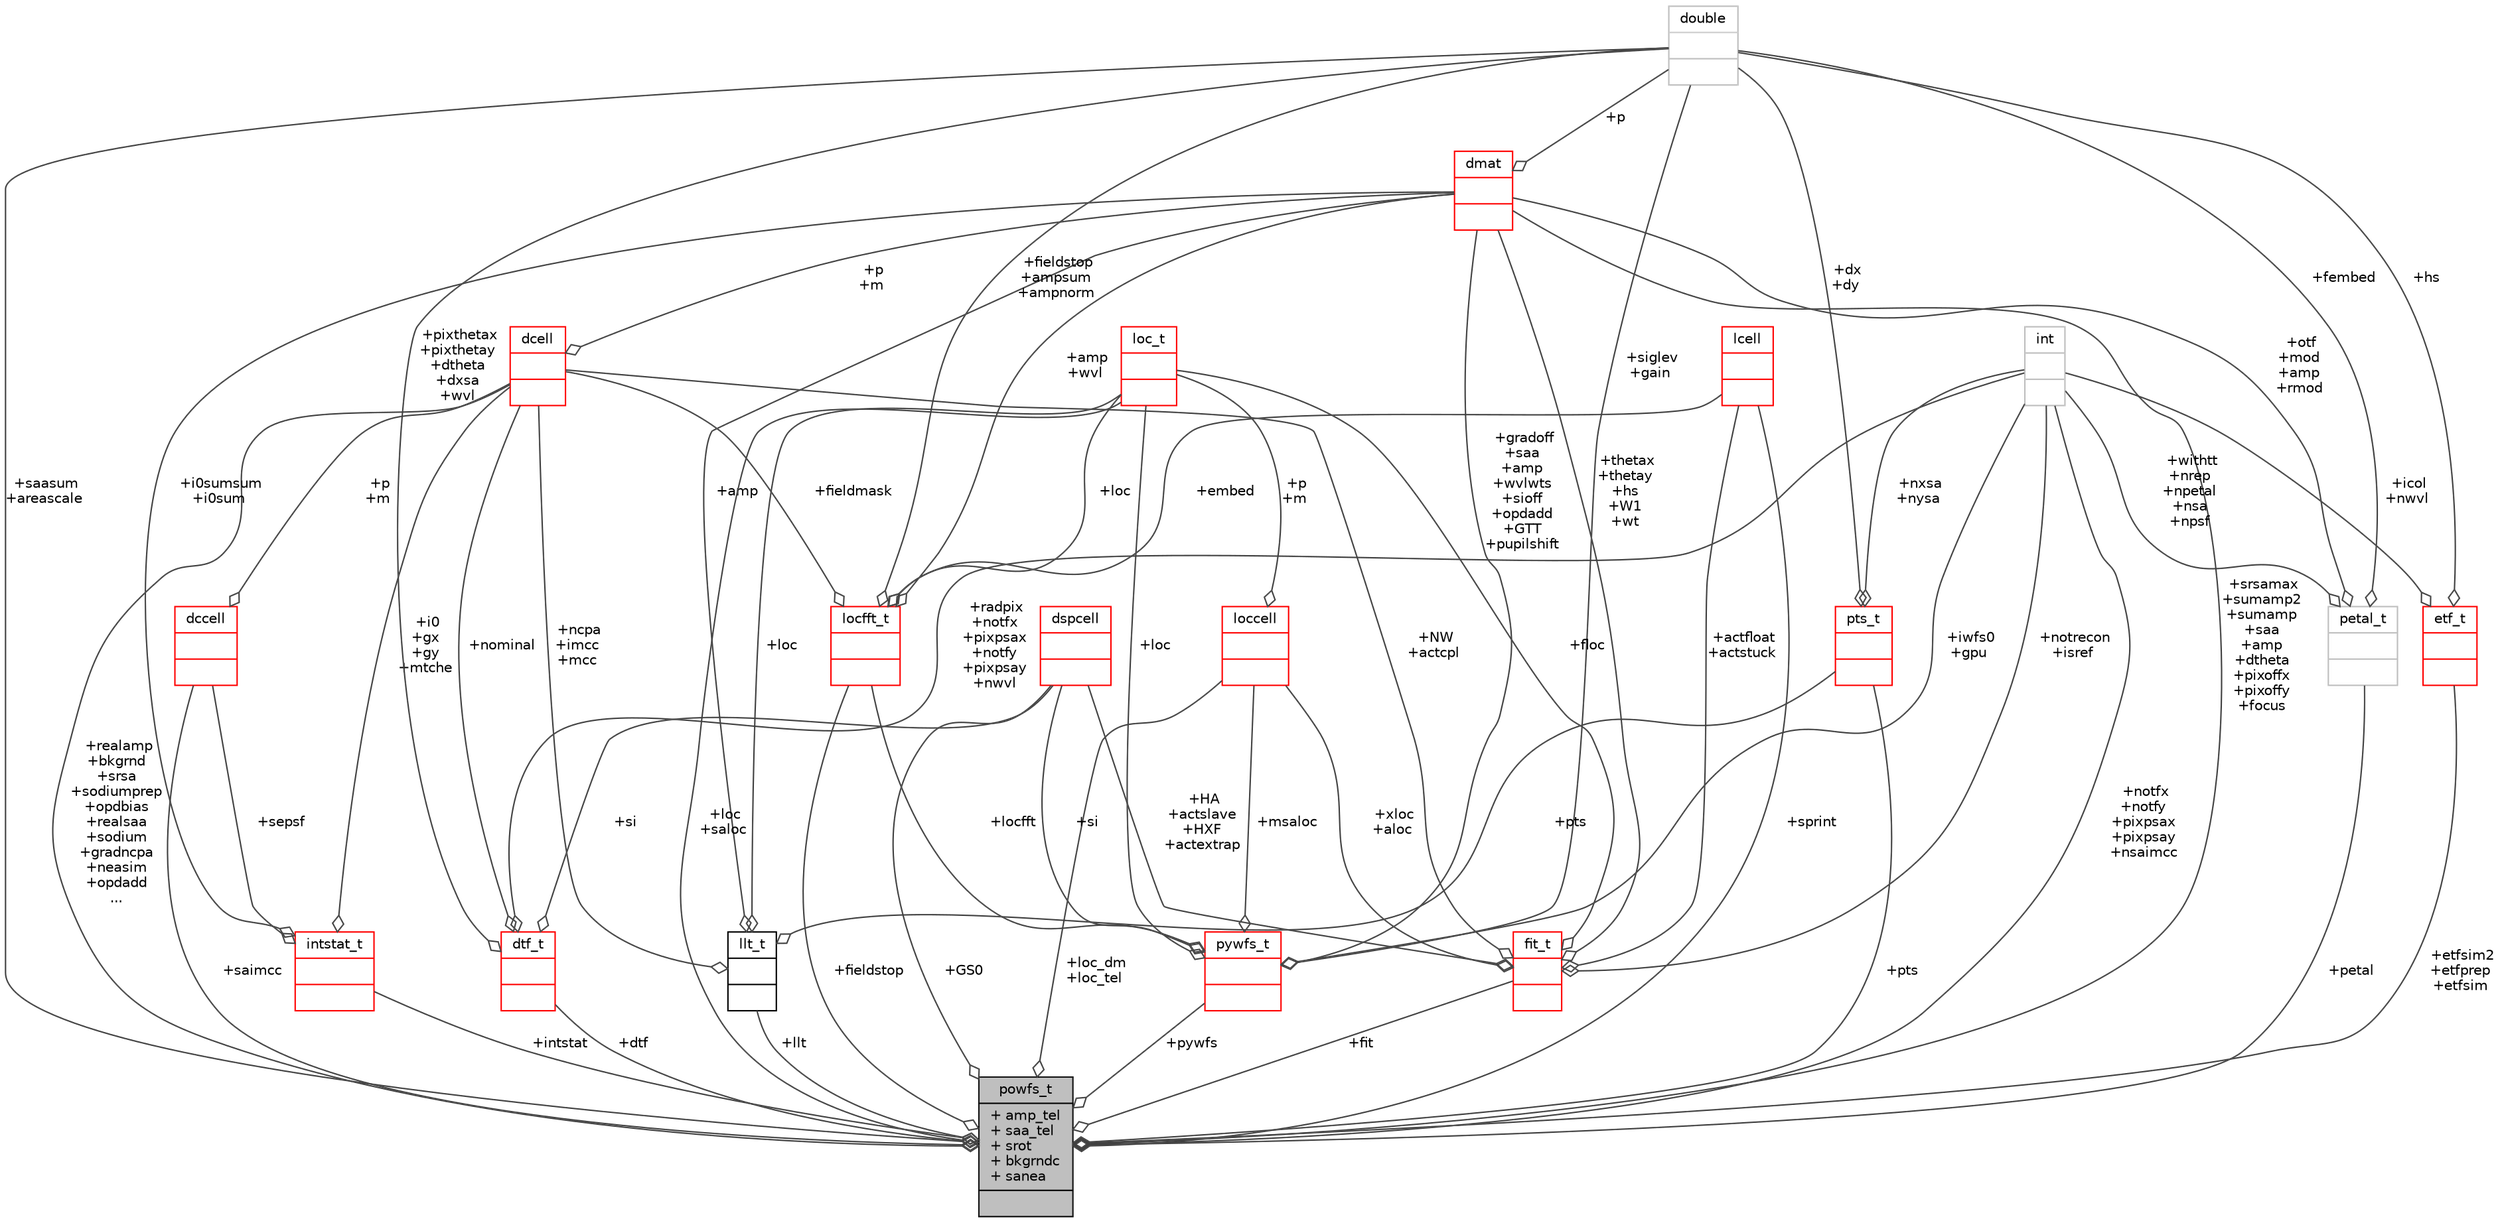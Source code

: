 digraph "powfs_t"
{
 // INTERACTIVE_SVG=YES
  bgcolor="transparent";
  edge [fontname="Helvetica",fontsize="10",labelfontname="Helvetica",labelfontsize="10"];
  node [fontname="Helvetica",fontsize="10",shape=record];
  Node70 [label="{powfs_t\n|+ amp_tel\l+ saa_tel\l+ srot\l+ bkgrndc\l+ sanea\l|}",height=0.2,width=0.4,color="black", fillcolor="grey75", style="filled", fontcolor="black"];
  Node71 -> Node70 [color="grey25",fontsize="10",style="solid",label=" +realamp\n+bkgrnd\n+srsa\n+sodiumprep\n+opdbias\n+realsaa\n+sodium\n+gradncpa\n+neasim\n+opdadd\n..." ,arrowhead="odiamond",fontname="Helvetica"];
  Node71 [label="{dcell\n||}",height=0.2,width=0.4,color="red",URL="$type_8h.html#structdcell"];
  Node79 -> Node71 [color="grey25",fontsize="10",style="solid",label=" +p\n+m" ,arrowhead="odiamond",fontname="Helvetica"];
  Node79 [label="{dmat\n||}",height=0.2,width=0.4,color="red",URL="$type_8h.html#structdmat"];
  Node82 -> Node79 [color="grey25",fontsize="10",style="solid",label=" +p" ,arrowhead="odiamond",fontname="Helvetica"];
  Node82 [label="{double\n||}",height=0.2,width=0.4,color="grey75"];
  Node85 -> Node70 [color="grey25",fontsize="10",style="solid",label=" +loc_dm\n+loc_tel" ,arrowhead="odiamond",fontname="Helvetica"];
  Node85 [label="{loccell\n||}",height=0.2,width=0.4,color="red",URL="$type_8h.html#structloccell"];
  Node87 -> Node85 [color="grey25",fontsize="10",style="solid",label=" +p\n+m" ,arrowhead="odiamond",fontname="Helvetica"];
  Node87 [label="{loc_t\n||}",height=0.2,width=0.4,color="red",URL="$type_8h.html#structloc__t"];
  Node90 -> Node70 [color="grey25",fontsize="10",style="solid",label=" +petal" ,arrowhead="odiamond",fontname="Helvetica"];
  Node90 [label="{petal_t\n||}",height=0.2,width=0.4,color="grey75"];
  Node82 -> Node90 [color="grey25",fontsize="10",style="solid",label=" +fembed" ,arrowhead="odiamond",fontname="Helvetica"];
  Node74 -> Node90 [color="grey25",fontsize="10",style="solid",label=" +withtt\n+nrep\n+npetal\n+nsa\n+npsf" ,arrowhead="odiamond",fontname="Helvetica"];
  Node74 [label="{int\n||}",height=0.2,width=0.4,color="grey75"];
  Node79 -> Node90 [color="grey25",fontsize="10",style="solid",label=" +otf\n+mod\n+amp\n+rmod" ,arrowhead="odiamond",fontname="Helvetica"];
  Node93 -> Node70 [color="grey25",fontsize="10",style="solid",label=" +GS0" ,arrowhead="odiamond",fontname="Helvetica"];
  Node93 [label="{dspcell\n||}",height=0.2,width=0.4,color="red",URL="$type_8h.html#structdspcell"];
  Node94 -> Node70 [color="grey25",fontsize="10",style="solid",label=" +saimcc" ,arrowhead="odiamond",fontname="Helvetica"];
  Node94 [label="{dccell\n||}",height=0.2,width=0.4,color="red",URL="$type_8h.html#structdccell"];
  Node71 -> Node94 [color="grey25",fontsize="10",style="solid",label=" +p\n+m" ,arrowhead="odiamond",fontname="Helvetica"];
  Node95 -> Node70 [color="grey25",fontsize="10",style="solid",label=" +llt" ,arrowhead="odiamond",fontname="Helvetica"];
  Node95 [label="{llt_t\n||}",height=0.2,width=0.4,color="black",URL="$maos_2types_8h.html#structllt__t"];
  Node71 -> Node95 [color="grey25",fontsize="10",style="solid",label=" +ncpa\n+imcc\n+mcc" ,arrowhead="odiamond",fontname="Helvetica"];
  Node79 -> Node95 [color="grey25",fontsize="10",style="solid",label=" +amp" ,arrowhead="odiamond",fontname="Helvetica"];
  Node96 -> Node95 [color="grey25",fontsize="10",style="solid",label=" +pts" ,arrowhead="odiamond",fontname="Helvetica"];
  Node96 [label="{pts_t\n||}",height=0.2,width=0.4,color="red",URL="$type_8h.html#structpts__t"];
  Node82 -> Node96 [color="grey25",fontsize="10",style="solid",label=" +dx\n+dy" ,arrowhead="odiamond",fontname="Helvetica"];
  Node74 -> Node96 [color="grey25",fontsize="10",style="solid",label=" +nxsa\n+nysa" ,arrowhead="odiamond",fontname="Helvetica"];
  Node87 -> Node95 [color="grey25",fontsize="10",style="solid",label=" +loc" ,arrowhead="odiamond",fontname="Helvetica"];
  Node82 -> Node70 [color="grey25",fontsize="10",style="solid",label=" +saasum\n+areascale" ,arrowhead="odiamond",fontname="Helvetica"];
  Node98 -> Node70 [color="grey25",fontsize="10",style="solid",label=" +pywfs" ,arrowhead="odiamond",fontname="Helvetica"];
  Node98 [label="{pywfs_t\n||}",height=0.2,width=0.4,color="red",URL="$pywfs_8h.html#structpywfs__t"];
  Node85 -> Node98 [color="grey25",fontsize="10",style="solid",label=" +msaloc" ,arrowhead="odiamond",fontname="Helvetica"];
  Node93 -> Node98 [color="grey25",fontsize="10",style="solid",label=" +si" ,arrowhead="odiamond",fontname="Helvetica"];
  Node82 -> Node98 [color="grey25",fontsize="10",style="solid",label=" +siglev\n+gain" ,arrowhead="odiamond",fontname="Helvetica"];
  Node100 -> Node98 [color="grey25",fontsize="10",style="solid",label=" +locfft" ,arrowhead="odiamond",fontname="Helvetica"];
  Node100 [label="{locfft_t\n||}",height=0.2,width=0.4,color="red",URL="$locfft_8h.html#structlocfft__t"];
  Node71 -> Node100 [color="grey25",fontsize="10",style="solid",label=" +fieldmask" ,arrowhead="odiamond",fontname="Helvetica"];
  Node82 -> Node100 [color="grey25",fontsize="10",style="solid",label=" +fieldstop\n+ampsum\n+ampnorm" ,arrowhead="odiamond",fontname="Helvetica"];
  Node101 -> Node100 [color="grey25",fontsize="10",style="solid",label=" +embed" ,arrowhead="odiamond",fontname="Helvetica"];
  Node101 [label="{lcell\n||}",height=0.2,width=0.4,color="red",URL="$type_8h.html#structlcell"];
  Node79 -> Node100 [color="grey25",fontsize="10",style="solid",label=" +amp\n+wvl" ,arrowhead="odiamond",fontname="Helvetica"];
  Node87 -> Node100 [color="grey25",fontsize="10",style="solid",label=" +loc" ,arrowhead="odiamond",fontname="Helvetica"];
  Node74 -> Node98 [color="grey25",fontsize="10",style="solid",label=" +iwfs0\n+gpu" ,arrowhead="odiamond",fontname="Helvetica"];
  Node79 -> Node98 [color="grey25",fontsize="10",style="solid",label=" +gradoff\n+saa\n+amp\n+wvlwts\n+sioff\n+opdadd\n+GTT\n+pupilshift" ,arrowhead="odiamond",fontname="Helvetica"];
  Node87 -> Node98 [color="grey25",fontsize="10",style="solid",label=" +loc" ,arrowhead="odiamond",fontname="Helvetica"];
  Node105 -> Node70 [color="grey25",fontsize="10",style="solid",label=" +dtf" ,arrowhead="odiamond",fontname="Helvetica"];
  Node105 [label="{dtf_t\n||}",height=0.2,width=0.4,color="red",URL="$mkdtf_8h.html#structdtf__t"];
  Node71 -> Node105 [color="grey25",fontsize="10",style="solid",label=" +nominal" ,arrowhead="odiamond",fontname="Helvetica"];
  Node93 -> Node105 [color="grey25",fontsize="10",style="solid",label=" +si" ,arrowhead="odiamond",fontname="Helvetica"];
  Node82 -> Node105 [color="grey25",fontsize="10",style="solid",label=" +pixthetax\n+pixthetay\n+dtheta\n+dxsa\n+wvl" ,arrowhead="odiamond",fontname="Helvetica"];
  Node74 -> Node105 [color="grey25",fontsize="10",style="solid",label=" +radpix\n+notfx\n+pixpsax\n+notfy\n+pixpsay\n+nwvl" ,arrowhead="odiamond",fontname="Helvetica"];
  Node106 -> Node70 [color="grey25",fontsize="10",style="solid",label=" +etfsim2\n+etfprep\n+etfsim" ,arrowhead="odiamond",fontname="Helvetica"];
  Node106 [label="{etf_t\n||}",height=0.2,width=0.4,color="red",URL="$mkdtf_8h.html#structetf__t"];
  Node82 -> Node106 [color="grey25",fontsize="10",style="solid",label=" +hs" ,arrowhead="odiamond",fontname="Helvetica"];
  Node74 -> Node106 [color="grey25",fontsize="10",style="solid",label=" +icol\n+nwvl" ,arrowhead="odiamond",fontname="Helvetica"];
  Node107 -> Node70 [color="grey25",fontsize="10",style="solid",label=" +intstat" ,arrowhead="odiamond",fontname="Helvetica"];
  Node107 [label="{intstat_t\n||}",height=0.2,width=0.4,color="red",URL="$maos_2types_8h.html#structintstat__t"];
  Node71 -> Node107 [color="grey25",fontsize="10",style="solid",label=" +i0\n+gx\n+gy\n+mtche" ,arrowhead="odiamond",fontname="Helvetica"];
  Node94 -> Node107 [color="grey25",fontsize="10",style="solid",label=" +sepsf" ,arrowhead="odiamond",fontname="Helvetica"];
  Node79 -> Node107 [color="grey25",fontsize="10",style="solid",label=" +i0sumsum\n+i0sum" ,arrowhead="odiamond",fontname="Helvetica"];
  Node101 -> Node70 [color="grey25",fontsize="10",style="solid",label=" +sprint" ,arrowhead="odiamond",fontname="Helvetica"];
  Node100 -> Node70 [color="grey25",fontsize="10",style="solid",label=" +fieldstop" ,arrowhead="odiamond",fontname="Helvetica"];
  Node74 -> Node70 [color="grey25",fontsize="10",style="solid",label=" +notfx\n+notfy\n+pixpsax\n+pixpsay\n+nsaimcc" ,arrowhead="odiamond",fontname="Helvetica"];
  Node79 -> Node70 [color="grey25",fontsize="10",style="solid",label=" +srsamax\n+sumamp2\n+sumamp\n+saa\n+amp\n+dtheta\n+pixoffx\n+pixoffy\n+focus" ,arrowhead="odiamond",fontname="Helvetica"];
  Node96 -> Node70 [color="grey25",fontsize="10",style="solid",label=" +pts" ,arrowhead="odiamond",fontname="Helvetica"];
  Node109 -> Node70 [color="grey25",fontsize="10",style="solid",label=" +fit" ,arrowhead="odiamond",fontname="Helvetica"];
  Node109 [label="{fit_t\n||}",height=0.2,width=0.4,color="red",URL="$maos_2types_8h.html#structfit__t"];
  Node71 -> Node109 [color="grey25",fontsize="10",style="solid",label=" +NW\n+actcpl" ,arrowhead="odiamond",fontname="Helvetica"];
  Node85 -> Node109 [color="grey25",fontsize="10",style="solid",label=" +xloc\n+aloc" ,arrowhead="odiamond",fontname="Helvetica"];
  Node93 -> Node109 [color="grey25",fontsize="10",style="solid",label=" +HA\n+actslave\n+HXF\n+actextrap" ,arrowhead="odiamond",fontname="Helvetica"];
  Node101 -> Node109 [color="grey25",fontsize="10",style="solid",label=" +actfloat\n+actstuck" ,arrowhead="odiamond",fontname="Helvetica"];
  Node74 -> Node109 [color="grey25",fontsize="10",style="solid",label=" +notrecon\n+isref" ,arrowhead="odiamond",fontname="Helvetica"];
  Node79 -> Node109 [color="grey25",fontsize="10",style="solid",label=" +thetax\n+thetay\n+hs\n+W1\n+wt" ,arrowhead="odiamond",fontname="Helvetica"];
  Node87 -> Node109 [color="grey25",fontsize="10",style="solid",label=" +floc" ,arrowhead="odiamond",fontname="Helvetica"];
  Node87 -> Node70 [color="grey25",fontsize="10",style="solid",label=" +loc\n+saloc" ,arrowhead="odiamond",fontname="Helvetica"];
}
